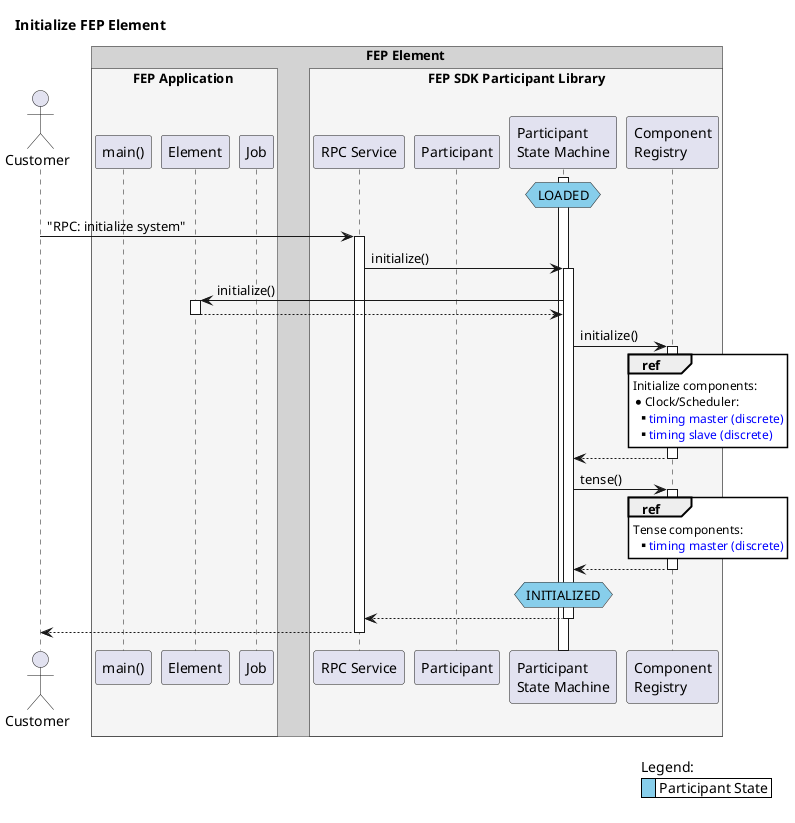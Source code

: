 /**
 * Copyright 2023 CARIAD SE.
 *
 * This Source Code Form is subject to the terms of the Mozilla
 * Public License, v. 2.0. If a copy of the MPL was not distributed
 * with this file, You can obtain one at https://mozilla.org/MPL/2.0/.
 */

@startuml
 skinparam backgroundColor transparent
 skinparam sequenceReferenceBackgroundColor white
 skinparam defaultTextAlignment left
 skinparam BoxPadding 10
 skinparam hyperlinkUnderline false
 skinparam legendBackgroundColor white
 skinparam LegendBorderThickness 0
 'use teoz for nested boxes
 !pragma teoz true
 
 title Initialize FEP Element
 
 legend right
  Legend:
  | <#SkyBlue>    | Participant State |
 end legend
 
 actor Customer
 box FEP Element #LightGrey
 box FEP Application #WhiteSmoke
  participant "main()"
  participant Element
  participant Job
 end box
 
 box "FEP SDK Participant Library" #WhiteSmoke
  participant "RPC Service"
  participant Participant
  participant "Participant\nState Machine"
  participant "Component\nRegistry"
 end box
 end box
 
 activate "Participant\nState Machine"
 hnote over "Participant\nState Machine"#SkyBlue: LOADED
 
 Customer -> "RPC Service": "RPC: initialize system"
  activate "RPC Service"
  "RPC Service" -> "Participant\nState Machine": initialize()
   activate "Participant\nState Machine"
   "Participant\nState Machine" -> Element: initialize()
    activate Element
    return
   "Participant\nState Machine" -> "Component\nRegistry": initialize()
    activate "Component\nRegistry"
    
     ref over "Component\nRegistry"
     Initialize components:
     * Clock/Scheduler:
     ** [[components_init_clock_scheduler_master_discrete.svg timing master (discrete)]]
     ** [[components_init_clock_scheduler_slave_discrete.svg timing slave (discrete)]]
     end ref
    return
   "Participant\nState Machine" -> "Component\nRegistry": tense()
    activate "Component\nRegistry"
     ref over "Component\nRegistry"
     Tense components:
     ** [[components_tense_clock_scheduler_master_discrete.svg timing master (discrete)]] 
     end ref
    return
   hnote over "Participant\nState Machine"#SkyBlue: INITIALIZED
   return
  return
@enduml